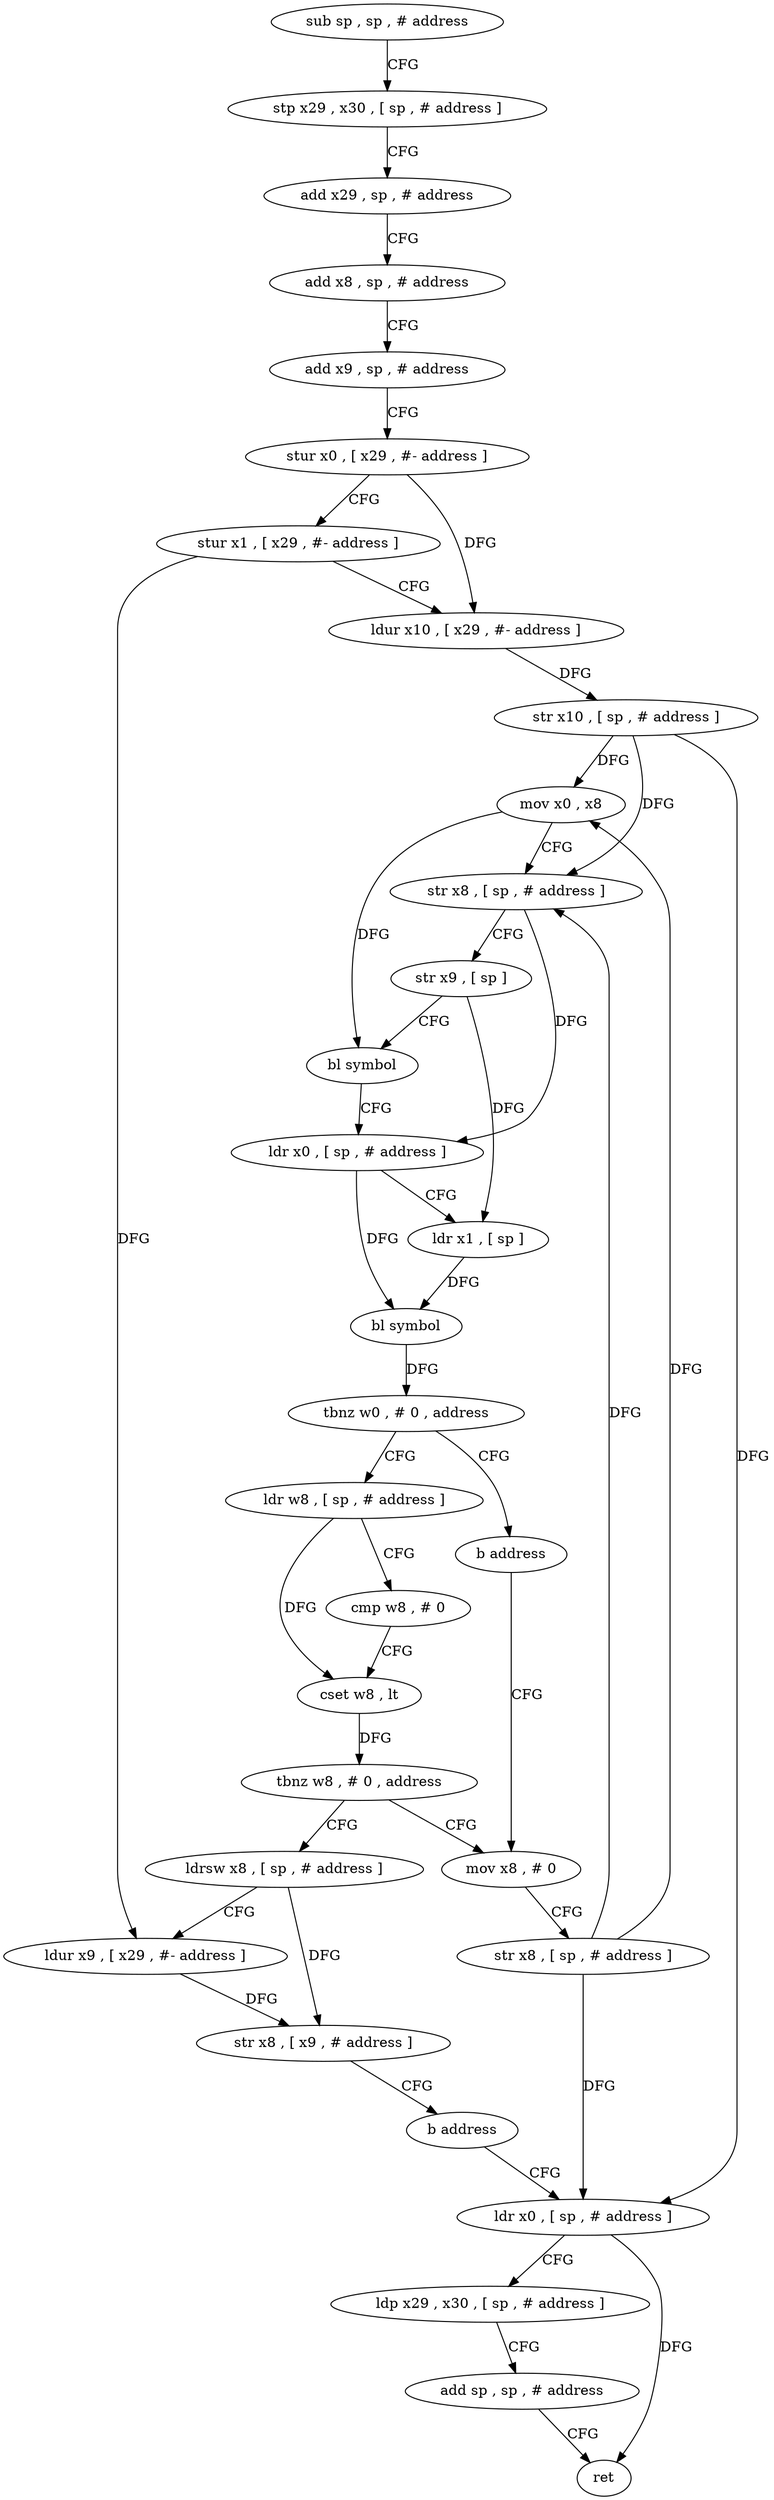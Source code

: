 digraph "func" {
"172616" [label = "sub sp , sp , # address" ]
"172620" [label = "stp x29 , x30 , [ sp , # address ]" ]
"172624" [label = "add x29 , sp , # address" ]
"172628" [label = "add x8 , sp , # address" ]
"172632" [label = "add x9 , sp , # address" ]
"172636" [label = "stur x0 , [ x29 , #- address ]" ]
"172640" [label = "stur x1 , [ x29 , #- address ]" ]
"172644" [label = "ldur x10 , [ x29 , #- address ]" ]
"172648" [label = "str x10 , [ sp , # address ]" ]
"172652" [label = "mov x0 , x8" ]
"172656" [label = "str x8 , [ sp , # address ]" ]
"172660" [label = "str x9 , [ sp ]" ]
"172664" [label = "bl symbol" ]
"172668" [label = "ldr x0 , [ sp , # address ]" ]
"172672" [label = "ldr x1 , [ sp ]" ]
"172676" [label = "bl symbol" ]
"172680" [label = "tbnz w0 , # 0 , address" ]
"172688" [label = "ldr w8 , [ sp , # address ]" ]
"172684" [label = "b address" ]
"172692" [label = "cmp w8 , # 0" ]
"172696" [label = "cset w8 , lt" ]
"172700" [label = "tbnz w8 , # 0 , address" ]
"172720" [label = "mov x8 , # 0" ]
"172704" [label = "ldrsw x8 , [ sp , # address ]" ]
"172724" [label = "str x8 , [ sp , # address ]" ]
"172728" [label = "ldr x0 , [ sp , # address ]" ]
"172708" [label = "ldur x9 , [ x29 , #- address ]" ]
"172712" [label = "str x8 , [ x9 , # address ]" ]
"172716" [label = "b address" ]
"172732" [label = "ldp x29 , x30 , [ sp , # address ]" ]
"172736" [label = "add sp , sp , # address" ]
"172740" [label = "ret" ]
"172616" -> "172620" [ label = "CFG" ]
"172620" -> "172624" [ label = "CFG" ]
"172624" -> "172628" [ label = "CFG" ]
"172628" -> "172632" [ label = "CFG" ]
"172632" -> "172636" [ label = "CFG" ]
"172636" -> "172640" [ label = "CFG" ]
"172636" -> "172644" [ label = "DFG" ]
"172640" -> "172644" [ label = "CFG" ]
"172640" -> "172708" [ label = "DFG" ]
"172644" -> "172648" [ label = "DFG" ]
"172648" -> "172652" [ label = "DFG" ]
"172648" -> "172728" [ label = "DFG" ]
"172648" -> "172656" [ label = "DFG" ]
"172652" -> "172656" [ label = "CFG" ]
"172652" -> "172664" [ label = "DFG" ]
"172656" -> "172660" [ label = "CFG" ]
"172656" -> "172668" [ label = "DFG" ]
"172660" -> "172664" [ label = "CFG" ]
"172660" -> "172672" [ label = "DFG" ]
"172664" -> "172668" [ label = "CFG" ]
"172668" -> "172672" [ label = "CFG" ]
"172668" -> "172676" [ label = "DFG" ]
"172672" -> "172676" [ label = "DFG" ]
"172676" -> "172680" [ label = "DFG" ]
"172680" -> "172688" [ label = "CFG" ]
"172680" -> "172684" [ label = "CFG" ]
"172688" -> "172692" [ label = "CFG" ]
"172688" -> "172696" [ label = "DFG" ]
"172684" -> "172720" [ label = "CFG" ]
"172692" -> "172696" [ label = "CFG" ]
"172696" -> "172700" [ label = "DFG" ]
"172700" -> "172720" [ label = "CFG" ]
"172700" -> "172704" [ label = "CFG" ]
"172720" -> "172724" [ label = "CFG" ]
"172704" -> "172708" [ label = "CFG" ]
"172704" -> "172712" [ label = "DFG" ]
"172724" -> "172728" [ label = "DFG" ]
"172724" -> "172652" [ label = "DFG" ]
"172724" -> "172656" [ label = "DFG" ]
"172728" -> "172732" [ label = "CFG" ]
"172728" -> "172740" [ label = "DFG" ]
"172708" -> "172712" [ label = "DFG" ]
"172712" -> "172716" [ label = "CFG" ]
"172716" -> "172728" [ label = "CFG" ]
"172732" -> "172736" [ label = "CFG" ]
"172736" -> "172740" [ label = "CFG" ]
}
